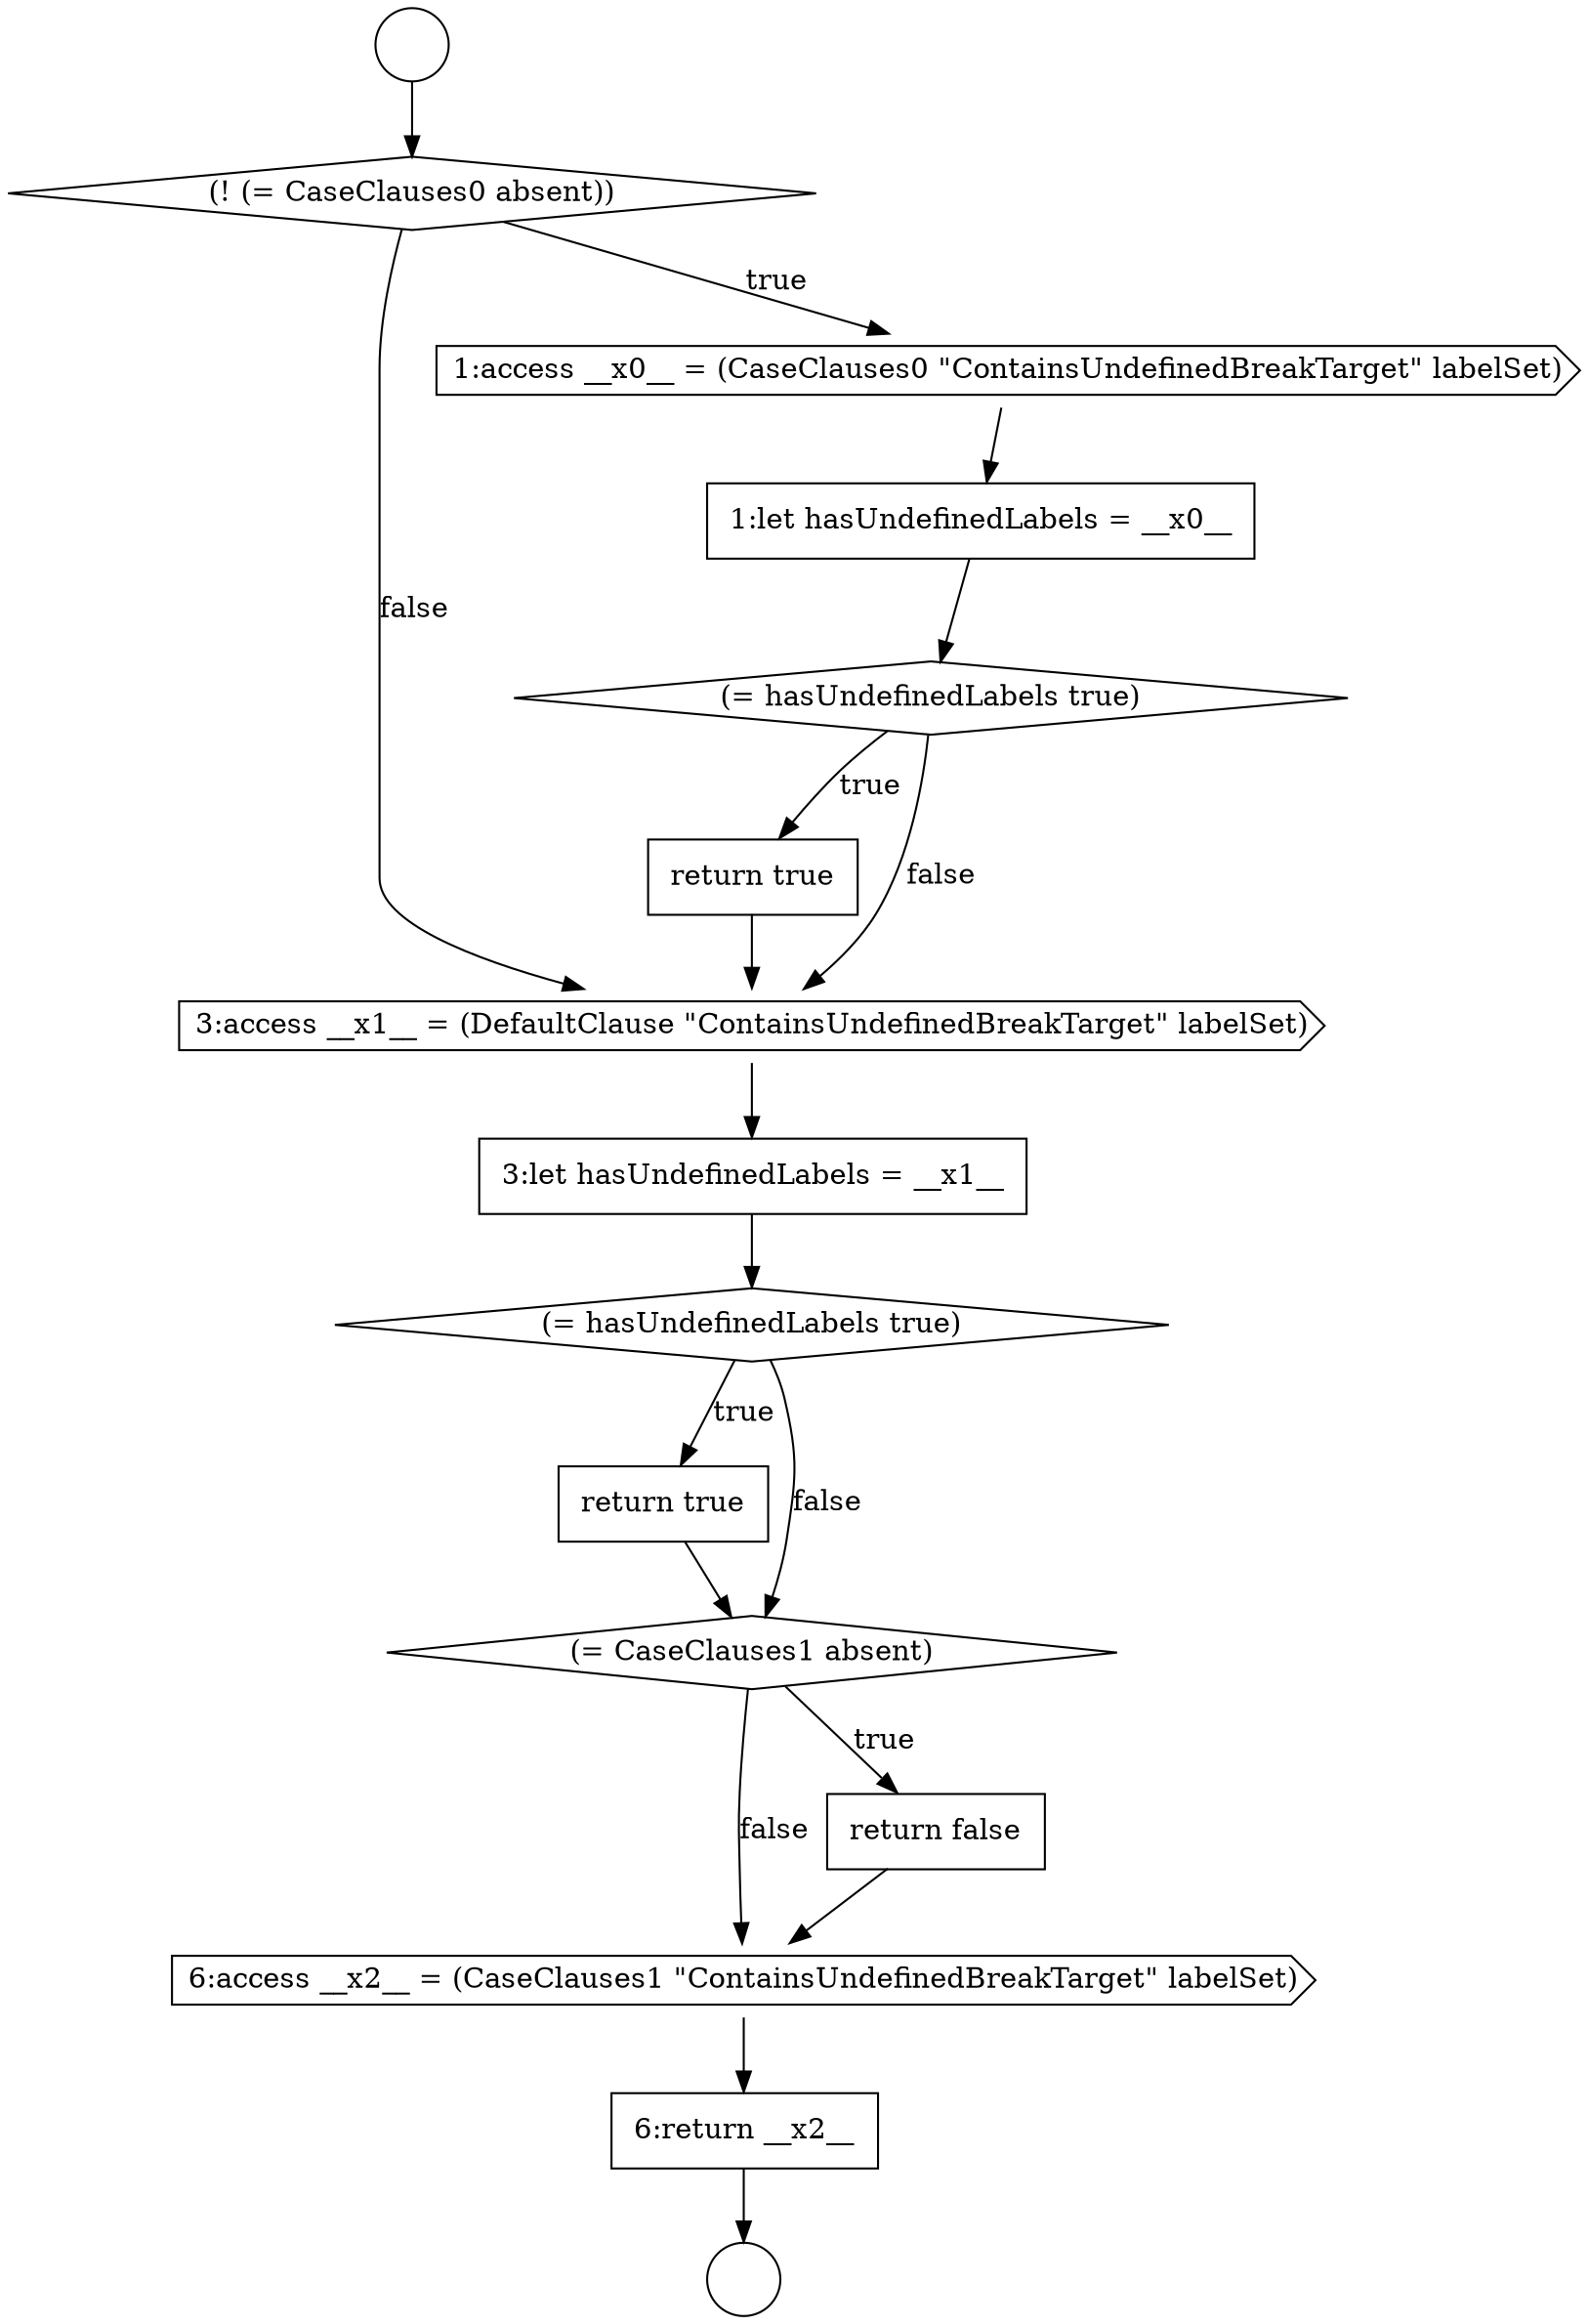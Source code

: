 digraph {
  node7285 [shape=none, margin=0, label=<<font color="black">
    <table border="0" cellborder="1" cellspacing="0" cellpadding="10">
      <tr><td align="left">3:let hasUndefinedLabels = __x1__</td></tr>
    </table>
  </font>> color="black" fillcolor="white" style=filled]
  node7290 [shape=cds, label=<<font color="black">6:access __x2__ = (CaseClauses1 &quot;ContainsUndefinedBreakTarget&quot; labelSet)</font>> color="black" fillcolor="white" style=filled]
  node7286 [shape=diamond, label=<<font color="black">(= hasUndefinedLabels true)</font>> color="black" fillcolor="white" style=filled]
  node7281 [shape=none, margin=0, label=<<font color="black">
    <table border="0" cellborder="1" cellspacing="0" cellpadding="10">
      <tr><td align="left">1:let hasUndefinedLabels = __x0__</td></tr>
    </table>
  </font>> color="black" fillcolor="white" style=filled]
  node7289 [shape=none, margin=0, label=<<font color="black">
    <table border="0" cellborder="1" cellspacing="0" cellpadding="10">
      <tr><td align="left">return false</td></tr>
    </table>
  </font>> color="black" fillcolor="white" style=filled]
  node7287 [shape=none, margin=0, label=<<font color="black">
    <table border="0" cellborder="1" cellspacing="0" cellpadding="10">
      <tr><td align="left">return true</td></tr>
    </table>
  </font>> color="black" fillcolor="white" style=filled]
  node7282 [shape=diamond, label=<<font color="black">(= hasUndefinedLabels true)</font>> color="black" fillcolor="white" style=filled]
  node7283 [shape=none, margin=0, label=<<font color="black">
    <table border="0" cellborder="1" cellspacing="0" cellpadding="10">
      <tr><td align="left">return true</td></tr>
    </table>
  </font>> color="black" fillcolor="white" style=filled]
  node7288 [shape=diamond, label=<<font color="black">(= CaseClauses1 absent)</font>> color="black" fillcolor="white" style=filled]
  node7284 [shape=cds, label=<<font color="black">3:access __x1__ = (DefaultClause &quot;ContainsUndefinedBreakTarget&quot; labelSet)</font>> color="black" fillcolor="white" style=filled]
  node7277 [shape=circle label=" " color="black" fillcolor="white" style=filled]
  node7279 [shape=diamond, label=<<font color="black">(! (= CaseClauses0 absent))</font>> color="black" fillcolor="white" style=filled]
  node7278 [shape=circle label=" " color="black" fillcolor="white" style=filled]
  node7280 [shape=cds, label=<<font color="black">1:access __x0__ = (CaseClauses0 &quot;ContainsUndefinedBreakTarget&quot; labelSet)</font>> color="black" fillcolor="white" style=filled]
  node7291 [shape=none, margin=0, label=<<font color="black">
    <table border="0" cellborder="1" cellspacing="0" cellpadding="10">
      <tr><td align="left">6:return __x2__</td></tr>
    </table>
  </font>> color="black" fillcolor="white" style=filled]
  node7279 -> node7280 [label=<<font color="black">true</font>> color="black"]
  node7279 -> node7284 [label=<<font color="black">false</font>> color="black"]
  node7286 -> node7287 [label=<<font color="black">true</font>> color="black"]
  node7286 -> node7288 [label=<<font color="black">false</font>> color="black"]
  node7290 -> node7291 [ color="black"]
  node7280 -> node7281 [ color="black"]
  node7284 -> node7285 [ color="black"]
  node7281 -> node7282 [ color="black"]
  node7288 -> node7289 [label=<<font color="black">true</font>> color="black"]
  node7288 -> node7290 [label=<<font color="black">false</font>> color="black"]
  node7289 -> node7290 [ color="black"]
  node7285 -> node7286 [ color="black"]
  node7291 -> node7278 [ color="black"]
  node7287 -> node7288 [ color="black"]
  node7283 -> node7284 [ color="black"]
  node7277 -> node7279 [ color="black"]
  node7282 -> node7283 [label=<<font color="black">true</font>> color="black"]
  node7282 -> node7284 [label=<<font color="black">false</font>> color="black"]
}

